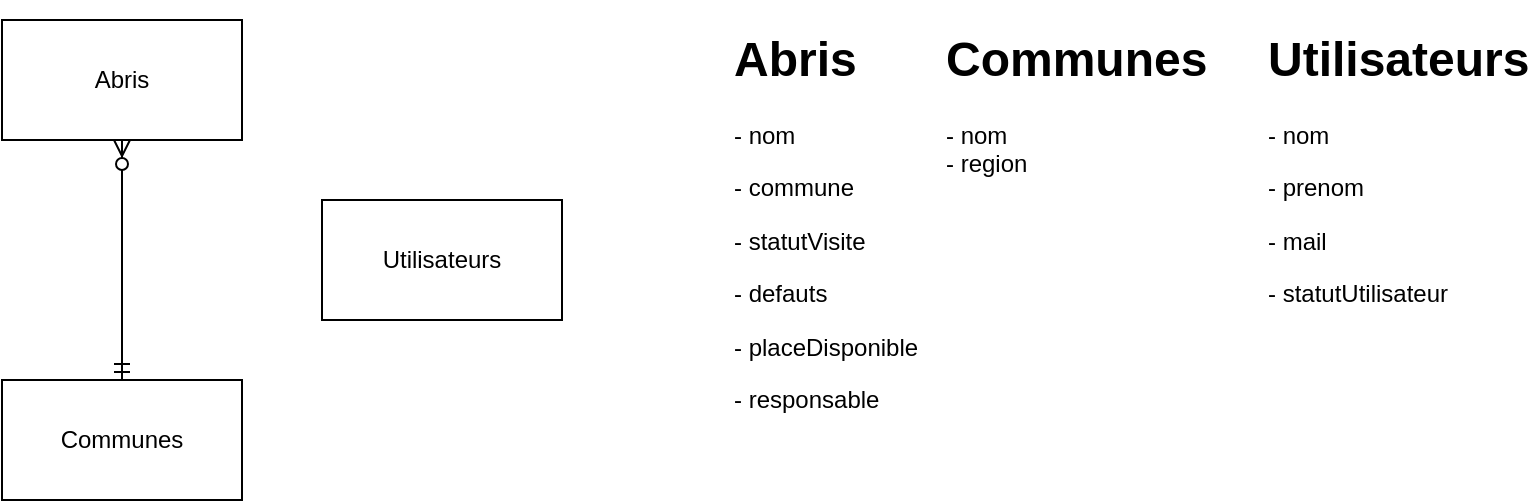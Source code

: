 <mxfile version="14.2.9" type="device"><diagram id="nVkCdLygCw8Lr7YY9lBk" name="Page-1"><mxGraphModel dx="1422" dy="798" grid="1" gridSize="10" guides="1" tooltips="1" connect="1" arrows="1" fold="1" page="1" pageScale="1" pageWidth="827" pageHeight="1169" math="0" shadow="0"><root><mxCell id="0"/><mxCell id="1" parent="0"/><mxCell id="STQMzcAUzGWYsJrozu8S-5" style="edgeStyle=orthogonalEdgeStyle;rounded=0;orthogonalLoop=1;jettySize=auto;html=1;exitX=0.5;exitY=1;exitDx=0;exitDy=0;entryX=0.5;entryY=0;entryDx=0;entryDy=0;endArrow=ERmandOne;endFill=0;startArrow=ERzeroToMany;startFill=1;" edge="1" parent="1" source="STQMzcAUzGWYsJrozu8S-1" target="STQMzcAUzGWYsJrozu8S-3"><mxGeometry relative="1" as="geometry"/></mxCell><mxCell id="STQMzcAUzGWYsJrozu8S-1" value="Abris" style="rounded=0;whiteSpace=wrap;html=1;" vertex="1" parent="1"><mxGeometry x="40" y="80" width="120" height="60" as="geometry"/></mxCell><mxCell id="STQMzcAUzGWYsJrozu8S-2" value="Utilisateurs" style="rounded=0;whiteSpace=wrap;html=1;" vertex="1" parent="1"><mxGeometry x="200" y="170" width="120" height="60" as="geometry"/></mxCell><mxCell id="STQMzcAUzGWYsJrozu8S-3" value="Communes" style="rounded=0;whiteSpace=wrap;html=1;" vertex="1" parent="1"><mxGeometry x="40" y="260" width="120" height="60" as="geometry"/></mxCell><mxCell id="STQMzcAUzGWYsJrozu8S-6" value="&lt;h1&gt;Abris&lt;/h1&gt;&lt;p&gt;- nom&lt;/p&gt;&lt;p&gt;- commune&lt;/p&gt;&lt;p&gt;- statutVisite&lt;/p&gt;&lt;p&gt;- defauts&lt;/p&gt;&lt;p&gt;- placeDisponible&lt;/p&gt;&lt;p&gt;- responsable&lt;/p&gt;" style="text;html=1;strokeColor=none;fillColor=none;spacing=5;spacingTop=-20;whiteSpace=wrap;overflow=hidden;rounded=0;" vertex="1" parent="1"><mxGeometry x="401" y="80" width="106" height="200" as="geometry"/></mxCell><mxCell id="STQMzcAUzGWYsJrozu8S-7" value="&lt;h1&gt;Communes&lt;/h1&gt;&lt;div&gt;- nom&lt;/div&gt;&lt;div&gt;- region&lt;/div&gt;" style="text;html=1;strokeColor=none;fillColor=none;spacing=5;spacingTop=-20;whiteSpace=wrap;overflow=hidden;rounded=0;" vertex="1" parent="1"><mxGeometry x="507" y="80" width="146" height="200" as="geometry"/></mxCell><mxCell id="STQMzcAUzGWYsJrozu8S-8" value="&lt;h1&gt;Utilisateurs&lt;/h1&gt;&lt;p&gt;- nom&lt;/p&gt;&lt;p&gt;- prenom&lt;/p&gt;&lt;p&gt;- mail&lt;/p&gt;&lt;p&gt;- statutUtilisateur&lt;/p&gt;" style="text;html=1;strokeColor=none;fillColor=none;spacing=5;spacingTop=-20;whiteSpace=wrap;overflow=hidden;rounded=0;" vertex="1" parent="1"><mxGeometry x="668" y="80" width="140" height="200" as="geometry"/></mxCell></root></mxGraphModel></diagram></mxfile>